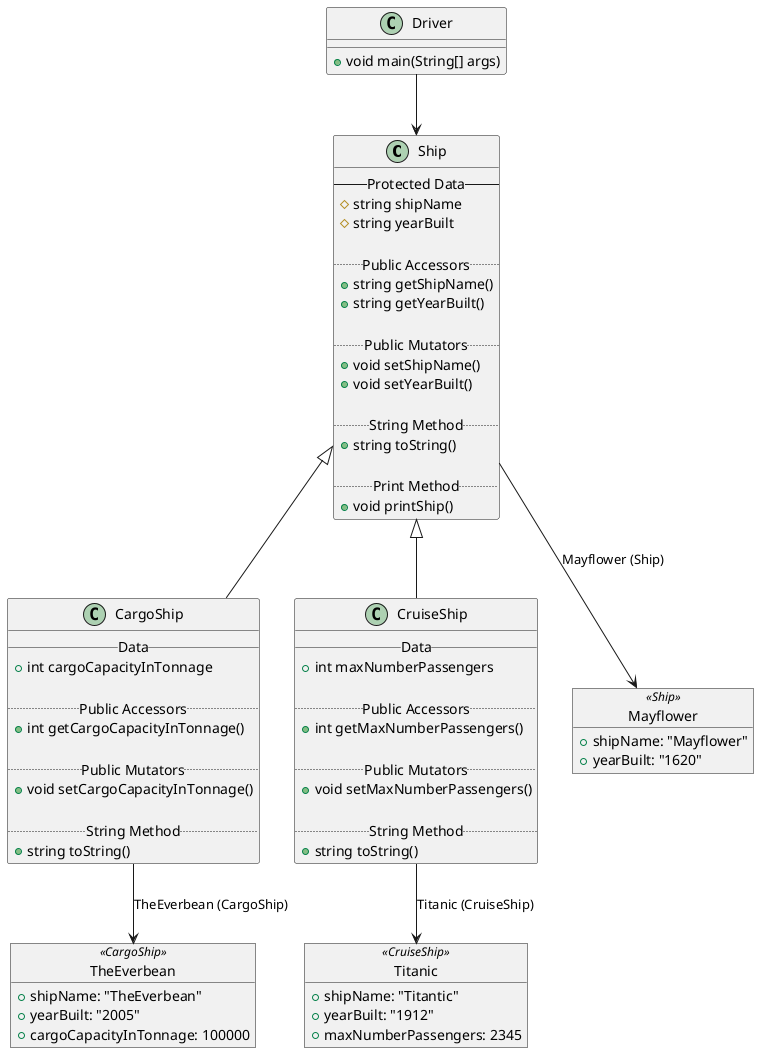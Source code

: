 @startuml
'https://plantuml.com/class-diagram

class Ship {
    --Protected Data--
    # string shipName
    # string yearBuilt

    ..Public Accessors..
    + string getShipName()
    + string getYearBuilt()

    ..Public Mutators..
    + void setShipName()
    + void setYearBuilt()

    ..String Method..
    + string toString()

    ..Print Method..
    + void printShip()
}

class CargoShip extends Ship {
    __ Data __
    + int cargoCapacityInTonnage

    ..Public Accessors..
    + int getCargoCapacityInTonnage()

    ..Public Mutators..
    + void setCargoCapacityInTonnage()

    ..String Method..
    + string toString()
}

class CruiseShip extends Ship {
    __ Data __
    + int maxNumberPassengers

    ..Public Accessors..
    + int getMaxNumberPassengers()

    ..Public Mutators..
    + void setMaxNumberPassengers()

    ..String Method..
    + string toString()
}

class Driver {
    + void main(String[] args)
}

object Mayflower <<Ship>> {
    + shipName: "Mayflower"
    + yearBuilt: "1620"
}

object TheEverbean <<CargoShip>> {
    + shipName: "TheEverbean"
    + yearBuilt: "2005"
    + cargoCapacityInTonnage: 100000
}

object Titanic <<CruiseShip>> {
    + shipName: "Titantic"
    + yearBuilt: "1912"
    + maxNumberPassengers: 2345
}

Driver --> Ship
Ship --> Mayflower: Mayflower (Ship)
CargoShip --> TheEverbean: TheEverbean (CargoShip)
CruiseShip --> Titanic: Titanic (CruiseShip)



@enduml